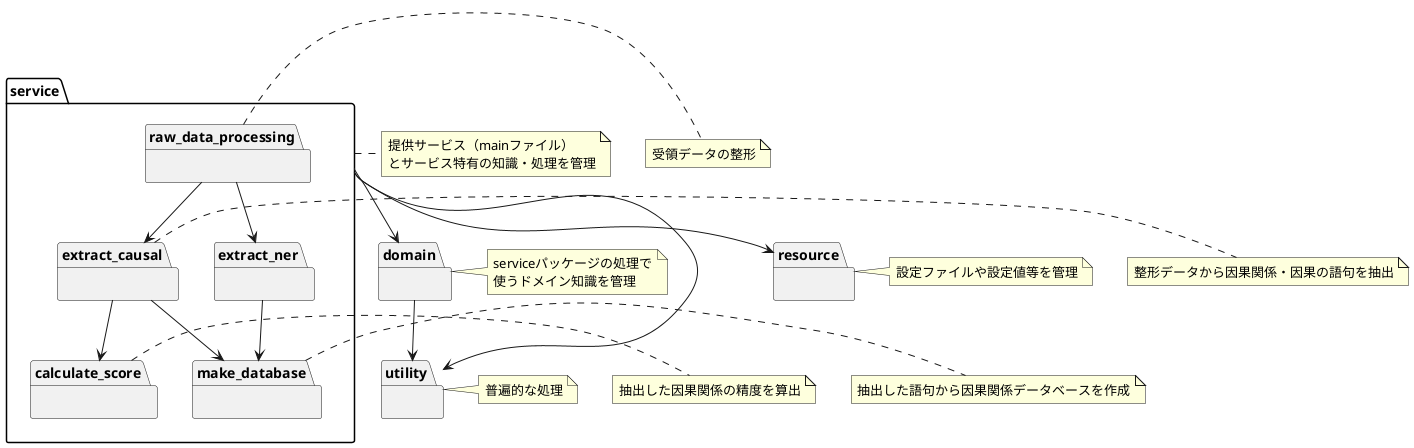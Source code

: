 @startuml
package domain{
}
note right of domain : serviceパッケージの処理で\n使うドメイン知識を管理


package service{
    package raw_data_processing{
    }
    package extract_causal{
    }
    package extract_ner{
    }
    package calculate_score{
    }
    package make_database{
    }
}
note right of service : 提供サービス（mainファイル）\nとサービス特有の知識・処理を管理
note right of raw_data_processing : 受領データの整形
note right of extract_causal : 整形データから因果関係・因果の語句を抽出
note right of calculate_score : 抽出した因果関係の精度を算出
note right of make_database : 抽出した語句から因果関係データベースを作成

package utility{
}
note right of utility : 普遍的な処理

package resource{
}
note right of resource : 設定ファイルや設定値等を管理


domain-->utility
service-->utility
service-->domain
service-->resource
raw_data_processing-->extract_causal
raw_data_processing-->extract_ner
extract_causal-->make_database
extract_ner-->make_database
extract_causal-->calculate_score

@enduml